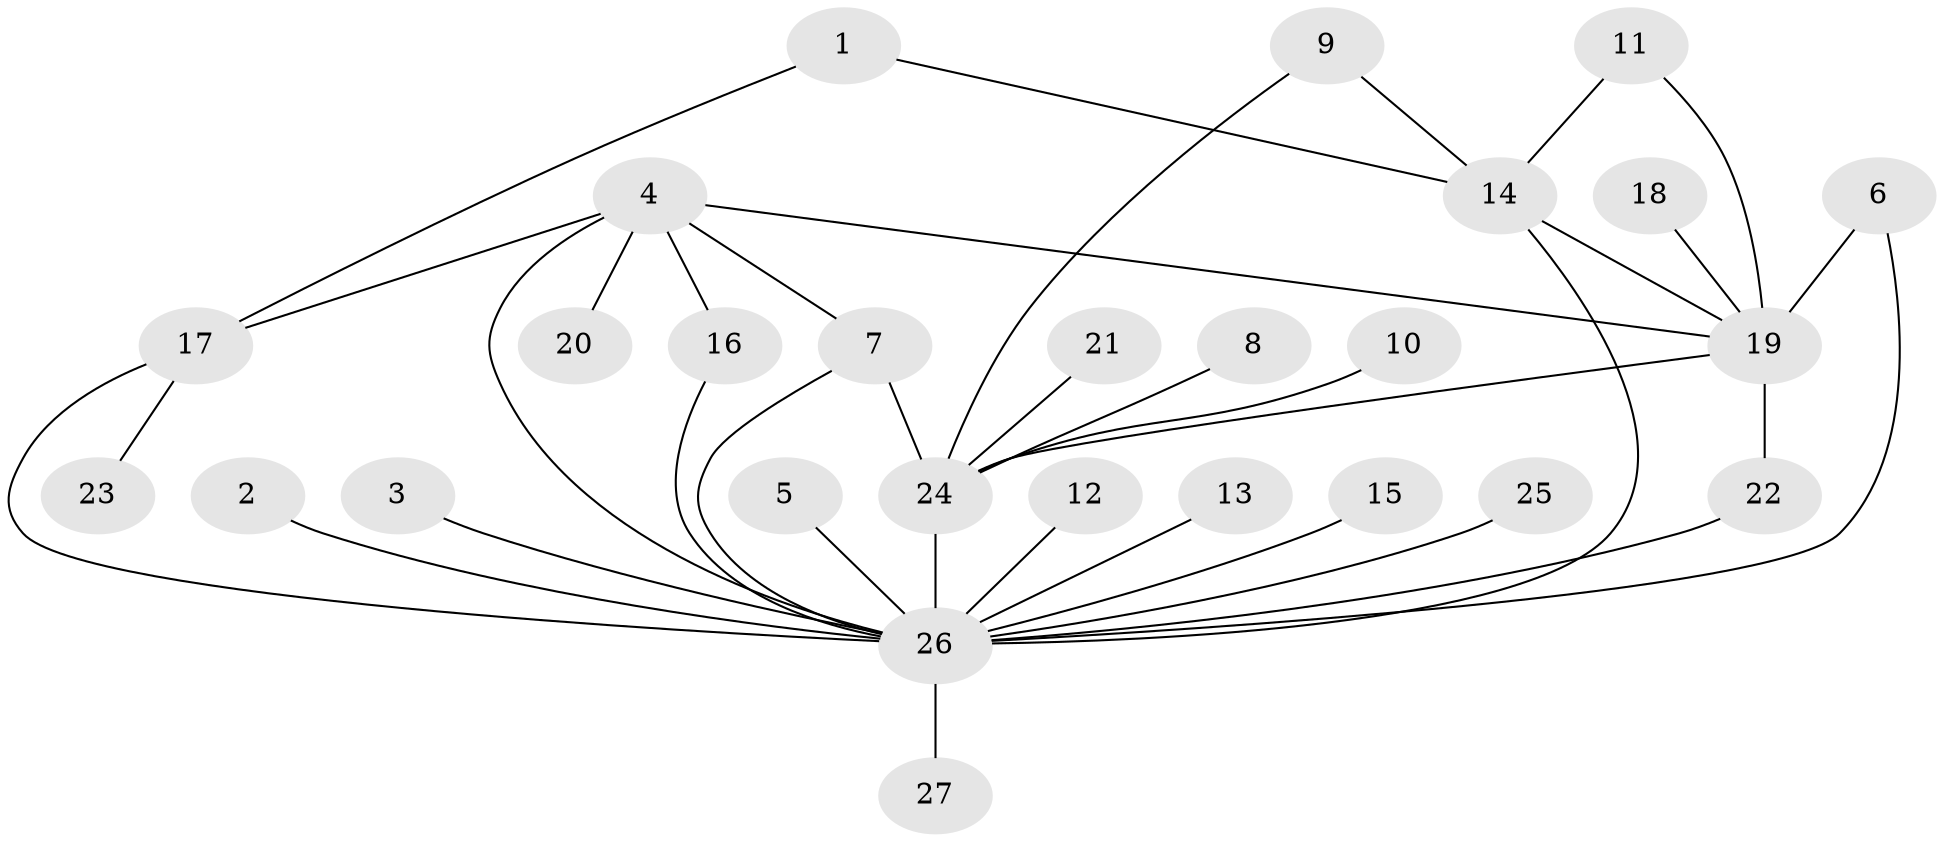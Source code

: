 // original degree distribution, {15: 0.018518518518518517, 7: 0.07407407407407407, 6: 0.018518518518518517, 2: 0.2962962962962963, 8: 0.018518518518518517, 1: 0.4444444444444444, 5: 0.018518518518518517, 3: 0.07407407407407407, 4: 0.037037037037037035}
// Generated by graph-tools (version 1.1) at 2025/49/03/09/25 03:49:46]
// undirected, 27 vertices, 37 edges
graph export_dot {
graph [start="1"]
  node [color=gray90,style=filled];
  1;
  2;
  3;
  4;
  5;
  6;
  7;
  8;
  9;
  10;
  11;
  12;
  13;
  14;
  15;
  16;
  17;
  18;
  19;
  20;
  21;
  22;
  23;
  24;
  25;
  26;
  27;
  1 -- 14 [weight=1.0];
  1 -- 17 [weight=1.0];
  2 -- 26 [weight=1.0];
  3 -- 26 [weight=1.0];
  4 -- 7 [weight=1.0];
  4 -- 16 [weight=1.0];
  4 -- 17 [weight=1.0];
  4 -- 19 [weight=1.0];
  4 -- 20 [weight=1.0];
  4 -- 26 [weight=1.0];
  5 -- 26 [weight=1.0];
  6 -- 19 [weight=1.0];
  6 -- 26 [weight=1.0];
  7 -- 24 [weight=1.0];
  7 -- 26 [weight=1.0];
  8 -- 24 [weight=1.0];
  9 -- 14 [weight=1.0];
  9 -- 24 [weight=1.0];
  10 -- 24 [weight=1.0];
  11 -- 14 [weight=1.0];
  11 -- 19 [weight=1.0];
  12 -- 26 [weight=1.0];
  13 -- 26 [weight=1.0];
  14 -- 19 [weight=1.0];
  14 -- 26 [weight=1.0];
  15 -- 26 [weight=1.0];
  16 -- 26 [weight=1.0];
  17 -- 23 [weight=1.0];
  17 -- 26 [weight=1.0];
  18 -- 19 [weight=1.0];
  19 -- 22 [weight=1.0];
  19 -- 24 [weight=1.0];
  21 -- 24 [weight=1.0];
  22 -- 26 [weight=1.0];
  24 -- 26 [weight=2.0];
  25 -- 26 [weight=1.0];
  26 -- 27 [weight=1.0];
}

